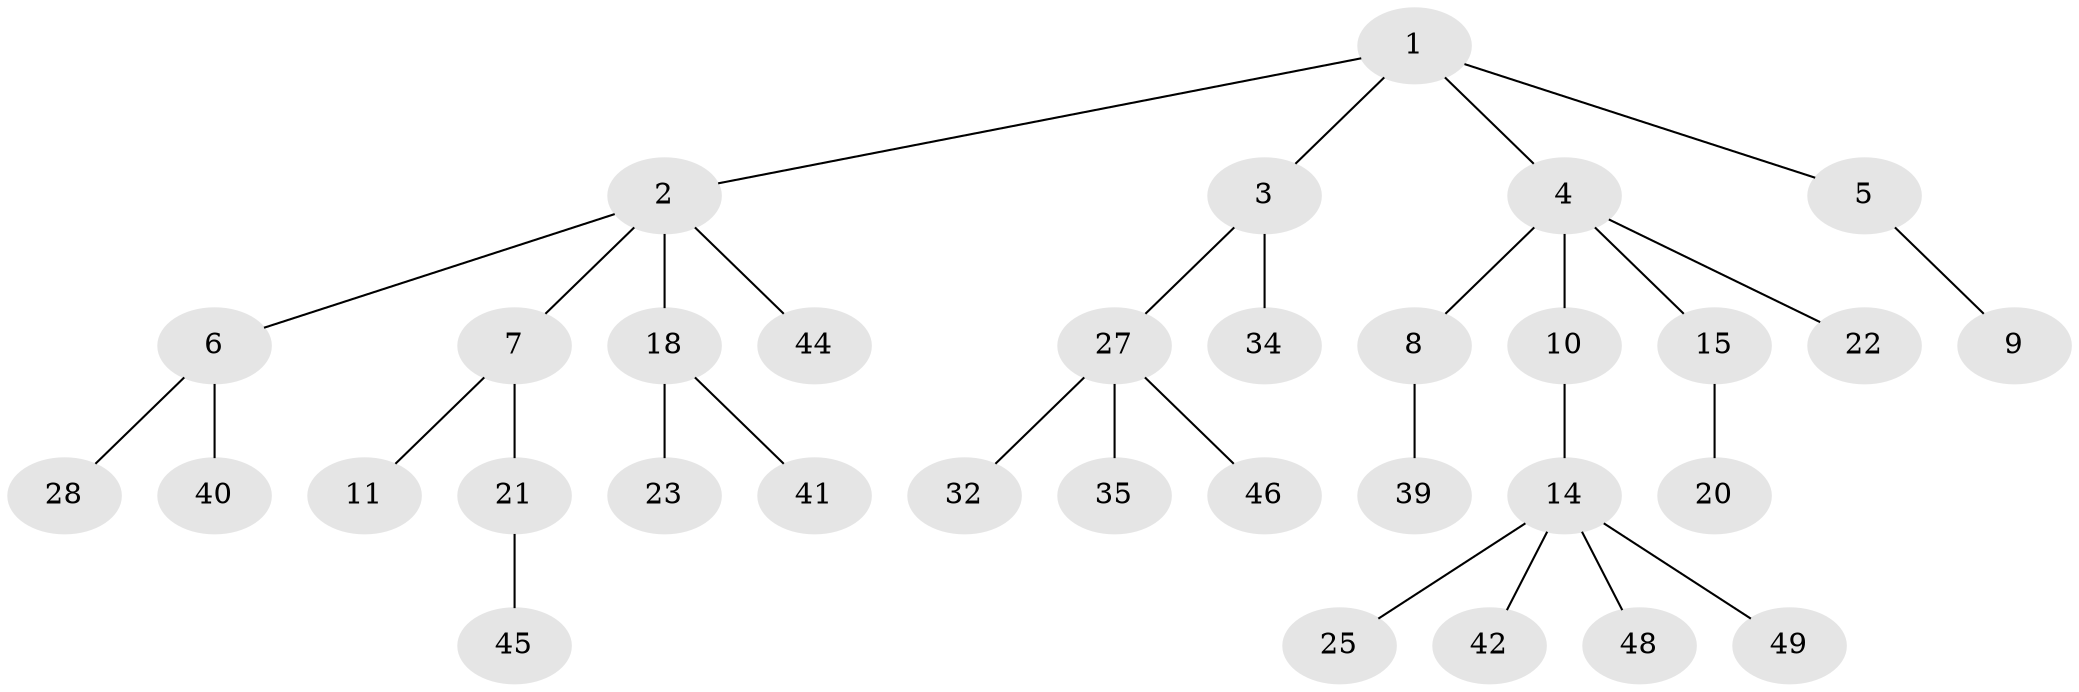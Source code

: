// original degree distribution, {5: 0.08, 3: 0.12, 4: 0.06, 1: 0.52, 2: 0.22}
// Generated by graph-tools (version 1.1) at 2025/11/02/27/25 16:11:25]
// undirected, 33 vertices, 32 edges
graph export_dot {
graph [start="1"]
  node [color=gray90,style=filled];
  1 [super="+38"];
  2 [super="+17"];
  3;
  4;
  5 [super="+13"];
  6 [super="+26"];
  7 [super="+36"];
  8 [super="+16"];
  9;
  10 [super="+12"];
  11;
  14 [super="+30"];
  15 [super="+19"];
  18 [super="+31"];
  20;
  21 [super="+24"];
  22 [super="+50"];
  23 [super="+33"];
  25 [super="+29"];
  27 [super="+37"];
  28;
  32 [super="+43"];
  34;
  35;
  39;
  40;
  41 [super="+47"];
  42;
  44;
  45;
  46;
  48;
  49;
  1 -- 2;
  1 -- 3;
  1 -- 4;
  1 -- 5;
  2 -- 6;
  2 -- 7;
  2 -- 44;
  2 -- 18;
  3 -- 27;
  3 -- 34;
  4 -- 8;
  4 -- 10;
  4 -- 15;
  4 -- 22;
  5 -- 9;
  6 -- 40;
  6 -- 28;
  7 -- 11;
  7 -- 21;
  8 -- 39;
  10 -- 14;
  14 -- 25;
  14 -- 42;
  14 -- 48;
  14 -- 49;
  15 -- 20;
  18 -- 23;
  18 -- 41;
  21 -- 45;
  27 -- 32;
  27 -- 35;
  27 -- 46;
}
